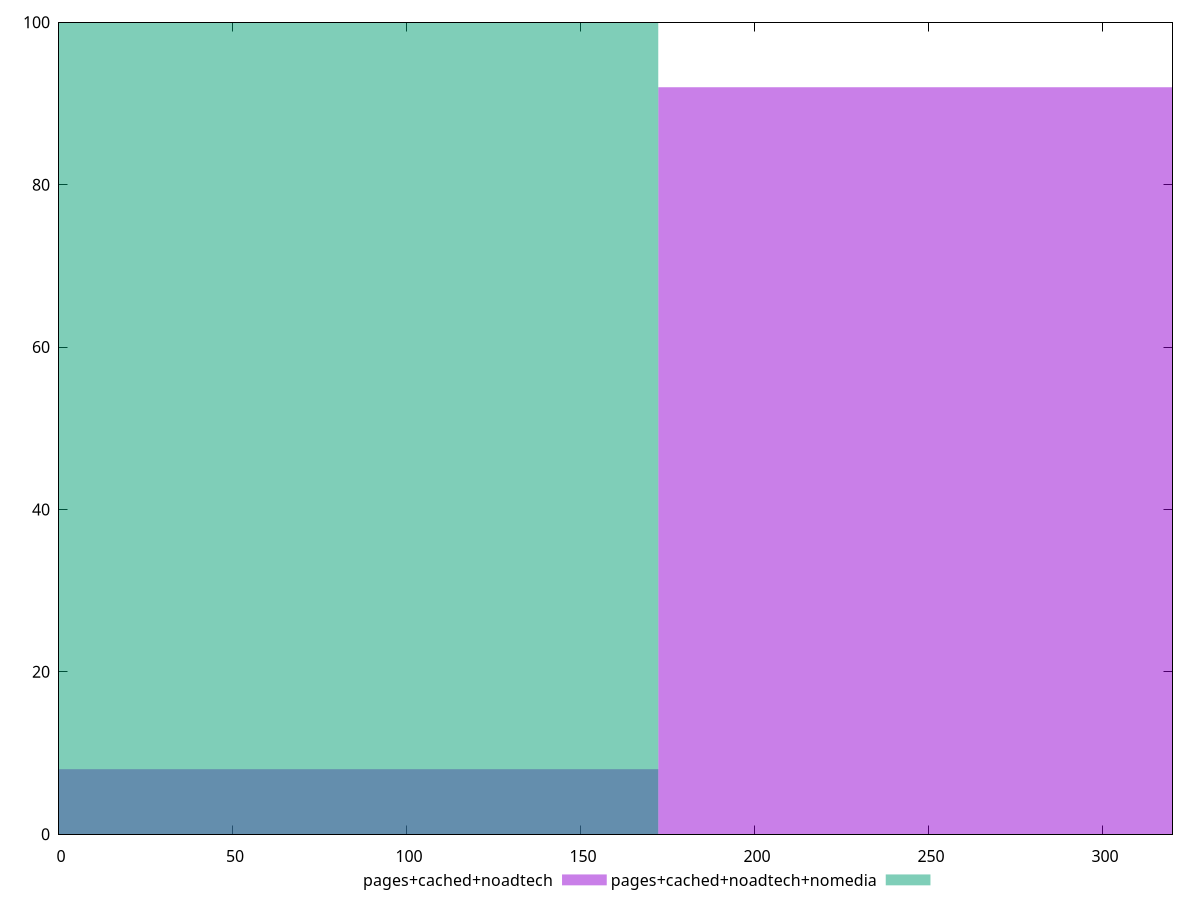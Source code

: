 reset

$pagesCachedNoadtech <<EOF
344.4348290124156 92
0 8
EOF

$pagesCachedNoadtechNomedia <<EOF
0 100
EOF

set key outside below
set boxwidth 344.4348290124156
set xrange [0:320]
set yrange [0:100]
set trange [0:100]
set style fill transparent solid 0.5 noborder
set terminal svg size 640, 500 enhanced background rgb 'white'
set output "report_00018_2021-02-10T15-25-16.877Z/offscreen-images/comparison/histogram/2_vs_3.svg"

plot $pagesCachedNoadtech title "pages+cached+noadtech" with boxes, \
     $pagesCachedNoadtechNomedia title "pages+cached+noadtech+nomedia" with boxes

reset
